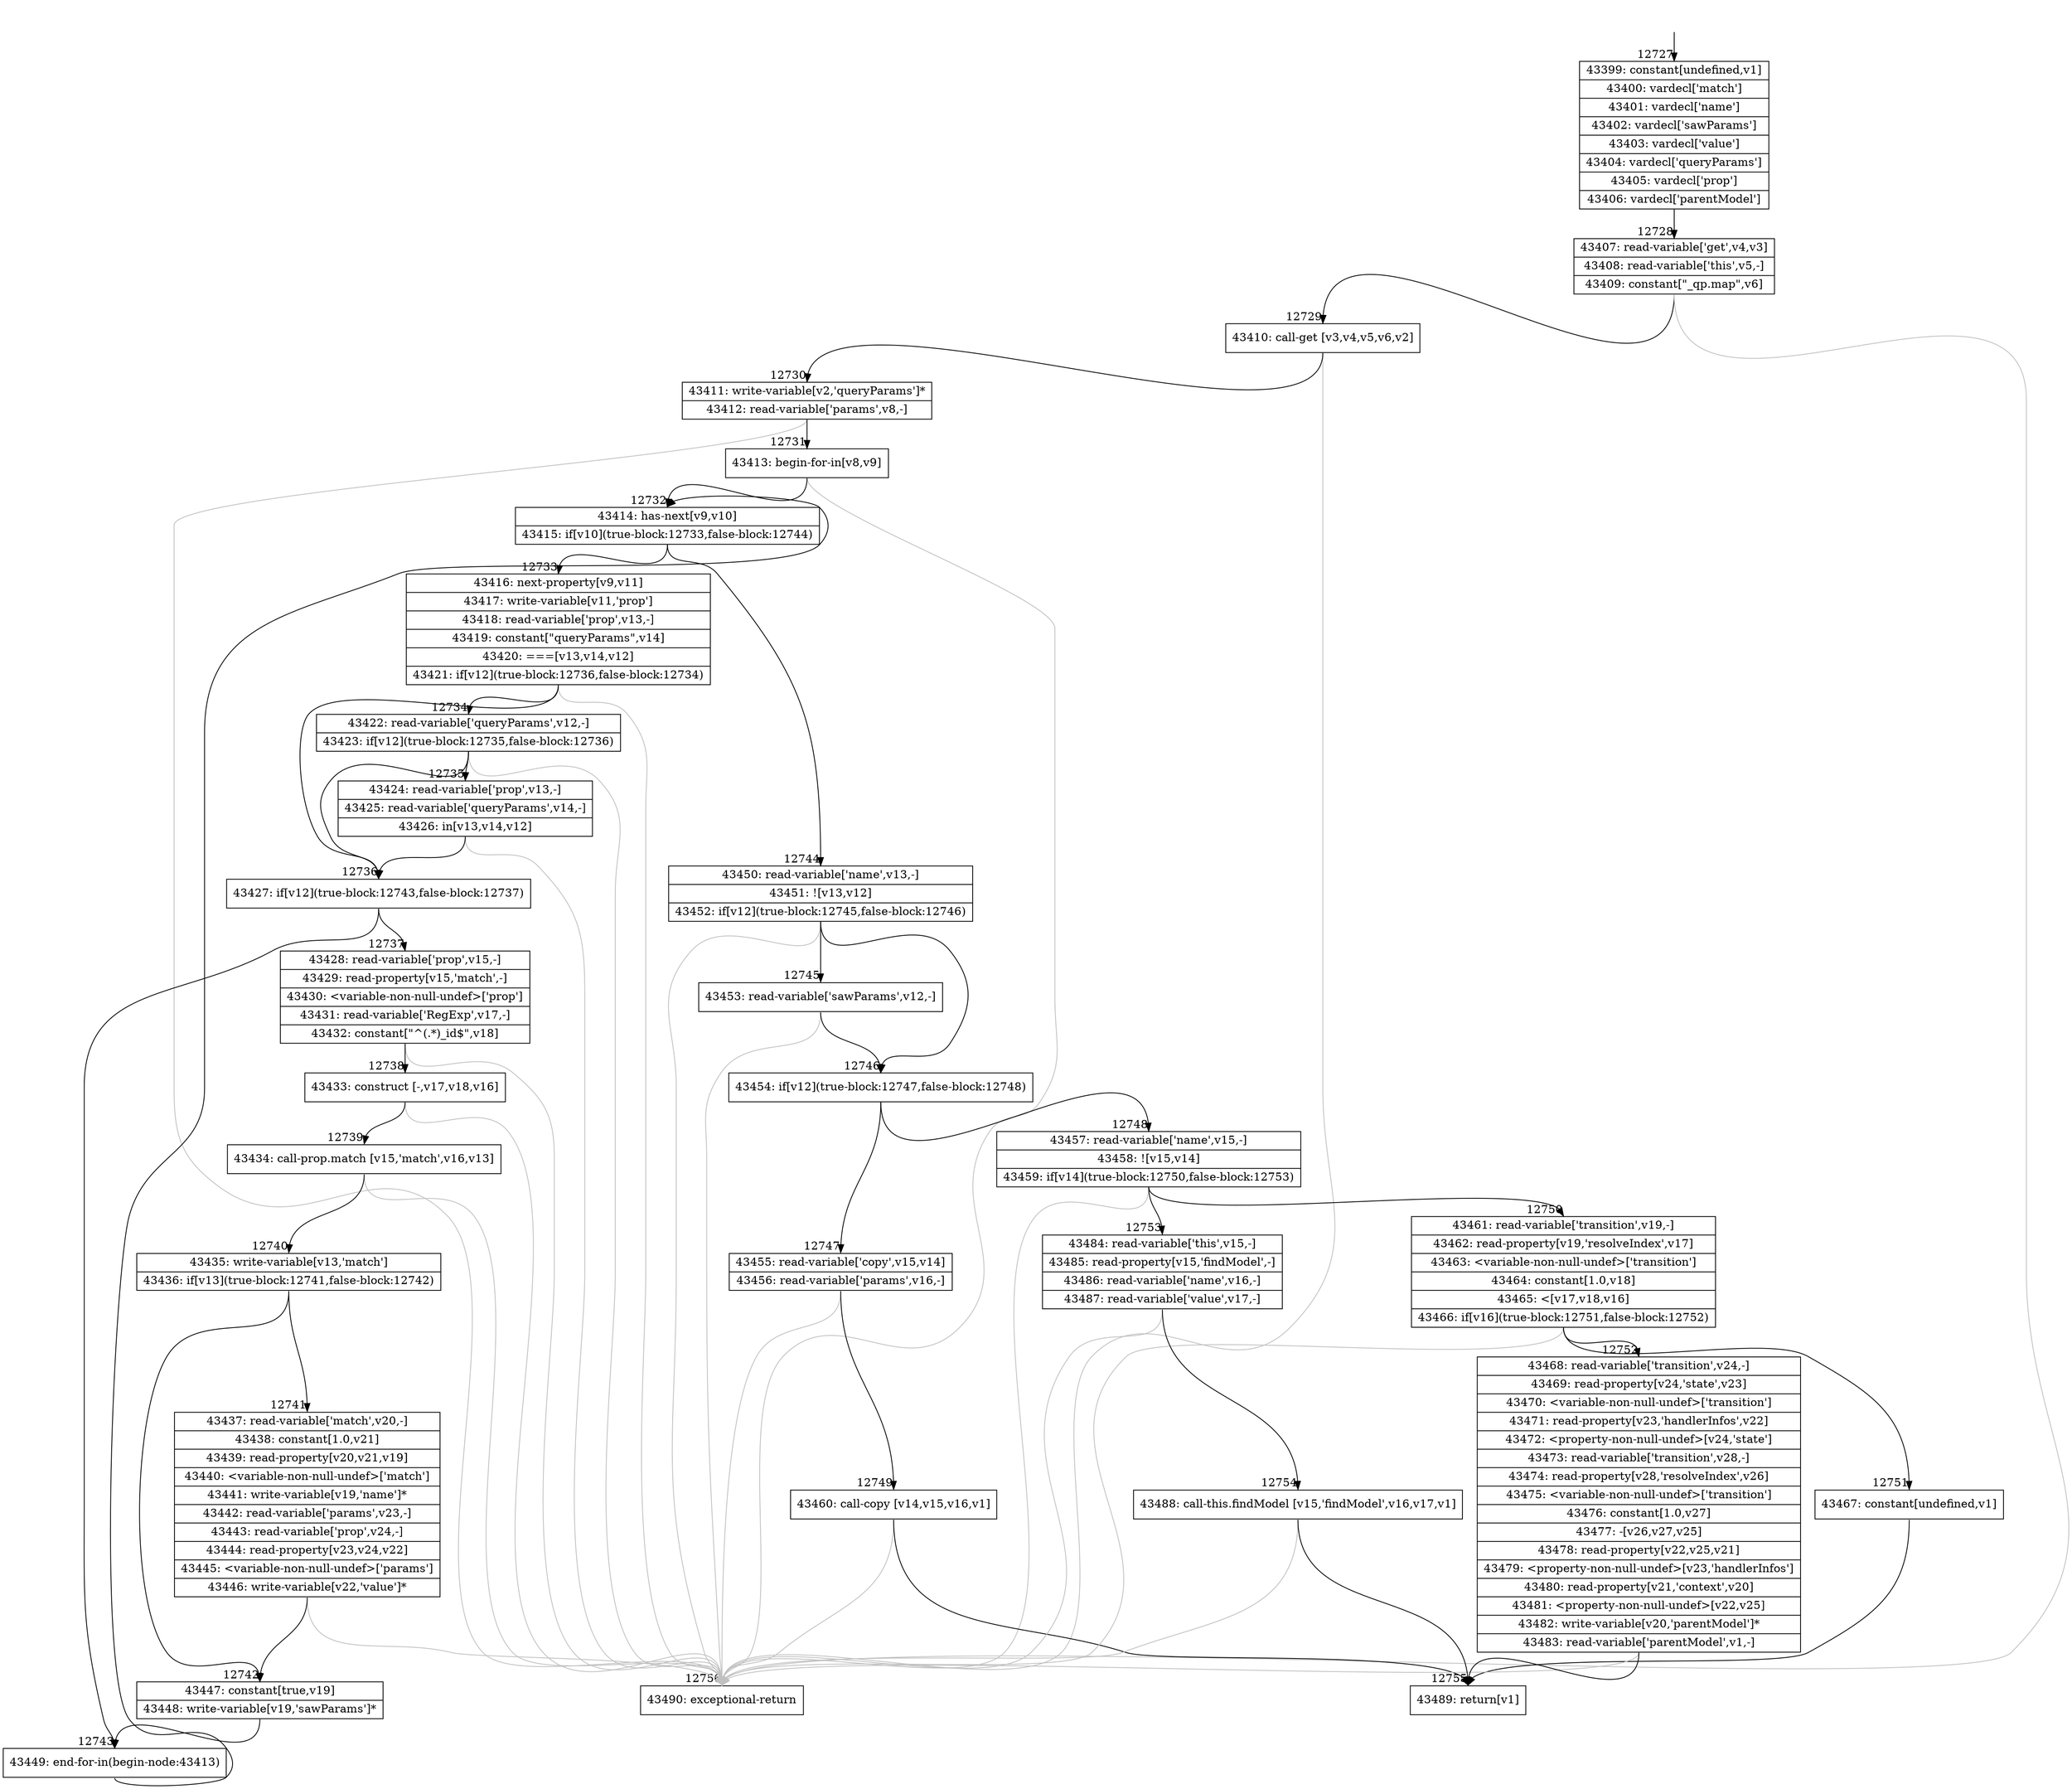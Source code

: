 digraph {
rankdir="TD"
BB_entry1057[shape=none,label=""];
BB_entry1057 -> BB12727 [tailport=s, headport=n, headlabel="    12727"]
BB12727 [shape=record label="{43399: constant[undefined,v1]|43400: vardecl['match']|43401: vardecl['name']|43402: vardecl['sawParams']|43403: vardecl['value']|43404: vardecl['queryParams']|43405: vardecl['prop']|43406: vardecl['parentModel']}" ] 
BB12727 -> BB12728 [tailport=s, headport=n, headlabel="      12728"]
BB12728 [shape=record label="{43407: read-variable['get',v4,v3]|43408: read-variable['this',v5,-]|43409: constant[\"_qp.map\",v6]}" ] 
BB12728 -> BB12729 [tailport=s, headport=n, headlabel="      12729"]
BB12728 -> BB12756 [tailport=s, headport=n, color=gray, headlabel="      12756"]
BB12729 [shape=record label="{43410: call-get [v3,v4,v5,v6,v2]}" ] 
BB12729 -> BB12730 [tailport=s, headport=n, headlabel="      12730"]
BB12729 -> BB12756 [tailport=s, headport=n, color=gray]
BB12730 [shape=record label="{43411: write-variable[v2,'queryParams']*|43412: read-variable['params',v8,-]}" ] 
BB12730 -> BB12731 [tailport=s, headport=n, headlabel="      12731"]
BB12730 -> BB12756 [tailport=s, headport=n, color=gray]
BB12731 [shape=record label="{43413: begin-for-in[v8,v9]}" ] 
BB12731 -> BB12732 [tailport=s, headport=n, headlabel="      12732"]
BB12731 -> BB12756 [tailport=s, headport=n, color=gray]
BB12732 [shape=record label="{43414: has-next[v9,v10]|43415: if[v10](true-block:12733,false-block:12744)}" ] 
BB12732 -> BB12733 [tailport=s, headport=n, headlabel="      12733"]
BB12732 -> BB12744 [tailport=s, headport=n, headlabel="      12744"]
BB12733 [shape=record label="{43416: next-property[v9,v11]|43417: write-variable[v11,'prop']|43418: read-variable['prop',v13,-]|43419: constant[\"queryParams\",v14]|43420: ===[v13,v14,v12]|43421: if[v12](true-block:12736,false-block:12734)}" ] 
BB12733 -> BB12736 [tailport=s, headport=n, headlabel="      12736"]
BB12733 -> BB12734 [tailport=s, headport=n, headlabel="      12734"]
BB12733 -> BB12756 [tailport=s, headport=n, color=gray]
BB12734 [shape=record label="{43422: read-variable['queryParams',v12,-]|43423: if[v12](true-block:12735,false-block:12736)}" ] 
BB12734 -> BB12736 [tailport=s, headport=n]
BB12734 -> BB12735 [tailport=s, headport=n, headlabel="      12735"]
BB12734 -> BB12756 [tailport=s, headport=n, color=gray]
BB12735 [shape=record label="{43424: read-variable['prop',v13,-]|43425: read-variable['queryParams',v14,-]|43426: in[v13,v14,v12]}" ] 
BB12735 -> BB12736 [tailport=s, headport=n]
BB12735 -> BB12756 [tailport=s, headport=n, color=gray]
BB12736 [shape=record label="{43427: if[v12](true-block:12743,false-block:12737)}" ] 
BB12736 -> BB12743 [tailport=s, headport=n, headlabel="      12743"]
BB12736 -> BB12737 [tailport=s, headport=n, headlabel="      12737"]
BB12737 [shape=record label="{43428: read-variable['prop',v15,-]|43429: read-property[v15,'match',-]|43430: \<variable-non-null-undef\>['prop']|43431: read-variable['RegExp',v17,-]|43432: constant[\"^(.*)_id$\",v18]}" ] 
BB12737 -> BB12738 [tailport=s, headport=n, headlabel="      12738"]
BB12737 -> BB12756 [tailport=s, headport=n, color=gray]
BB12738 [shape=record label="{43433: construct [-,v17,v18,v16]}" ] 
BB12738 -> BB12739 [tailport=s, headport=n, headlabel="      12739"]
BB12738 -> BB12756 [tailport=s, headport=n, color=gray]
BB12739 [shape=record label="{43434: call-prop.match [v15,'match',v16,v13]}" ] 
BB12739 -> BB12740 [tailport=s, headport=n, headlabel="      12740"]
BB12739 -> BB12756 [tailport=s, headport=n, color=gray]
BB12740 [shape=record label="{43435: write-variable[v13,'match']|43436: if[v13](true-block:12741,false-block:12742)}" ] 
BB12740 -> BB12741 [tailport=s, headport=n, headlabel="      12741"]
BB12740 -> BB12742 [tailport=s, headport=n, headlabel="      12742"]
BB12741 [shape=record label="{43437: read-variable['match',v20,-]|43438: constant[1.0,v21]|43439: read-property[v20,v21,v19]|43440: \<variable-non-null-undef\>['match']|43441: write-variable[v19,'name']*|43442: read-variable['params',v23,-]|43443: read-variable['prop',v24,-]|43444: read-property[v23,v24,v22]|43445: \<variable-non-null-undef\>['params']|43446: write-variable[v22,'value']*}" ] 
BB12741 -> BB12742 [tailport=s, headport=n]
BB12741 -> BB12756 [tailport=s, headport=n, color=gray]
BB12742 [shape=record label="{43447: constant[true,v19]|43448: write-variable[v19,'sawParams']*}" ] 
BB12742 -> BB12743 [tailport=s, headport=n]
BB12743 [shape=record label="{43449: end-for-in(begin-node:43413)}" ] 
BB12743 -> BB12732 [tailport=s, headport=n]
BB12744 [shape=record label="{43450: read-variable['name',v13,-]|43451: ![v13,v12]|43452: if[v12](true-block:12745,false-block:12746)}" ] 
BB12744 -> BB12746 [tailport=s, headport=n, headlabel="      12746"]
BB12744 -> BB12745 [tailport=s, headport=n, headlabel="      12745"]
BB12744 -> BB12756 [tailport=s, headport=n, color=gray]
BB12745 [shape=record label="{43453: read-variable['sawParams',v12,-]}" ] 
BB12745 -> BB12746 [tailport=s, headport=n]
BB12745 -> BB12756 [tailport=s, headport=n, color=gray]
BB12746 [shape=record label="{43454: if[v12](true-block:12747,false-block:12748)}" ] 
BB12746 -> BB12747 [tailport=s, headport=n, headlabel="      12747"]
BB12746 -> BB12748 [tailport=s, headport=n, headlabel="      12748"]
BB12747 [shape=record label="{43455: read-variable['copy',v15,v14]|43456: read-variable['params',v16,-]}" ] 
BB12747 -> BB12749 [tailport=s, headport=n, headlabel="      12749"]
BB12747 -> BB12756 [tailport=s, headport=n, color=gray]
BB12748 [shape=record label="{43457: read-variable['name',v15,-]|43458: ![v15,v14]|43459: if[v14](true-block:12750,false-block:12753)}" ] 
BB12748 -> BB12750 [tailport=s, headport=n, headlabel="      12750"]
BB12748 -> BB12753 [tailport=s, headport=n, headlabel="      12753"]
BB12748 -> BB12756 [tailport=s, headport=n, color=gray]
BB12749 [shape=record label="{43460: call-copy [v14,v15,v16,v1]}" ] 
BB12749 -> BB12755 [tailport=s, headport=n, headlabel="      12755"]
BB12749 -> BB12756 [tailport=s, headport=n, color=gray]
BB12750 [shape=record label="{43461: read-variable['transition',v19,-]|43462: read-property[v19,'resolveIndex',v17]|43463: \<variable-non-null-undef\>['transition']|43464: constant[1.0,v18]|43465: \<[v17,v18,v16]|43466: if[v16](true-block:12751,false-block:12752)}" ] 
BB12750 -> BB12751 [tailport=s, headport=n, headlabel="      12751"]
BB12750 -> BB12752 [tailport=s, headport=n, headlabel="      12752"]
BB12750 -> BB12756 [tailport=s, headport=n, color=gray]
BB12751 [shape=record label="{43467: constant[undefined,v1]}" ] 
BB12751 -> BB12755 [tailport=s, headport=n]
BB12752 [shape=record label="{43468: read-variable['transition',v24,-]|43469: read-property[v24,'state',v23]|43470: \<variable-non-null-undef\>['transition']|43471: read-property[v23,'handlerInfos',v22]|43472: \<property-non-null-undef\>[v24,'state']|43473: read-variable['transition',v28,-]|43474: read-property[v28,'resolveIndex',v26]|43475: \<variable-non-null-undef\>['transition']|43476: constant[1.0,v27]|43477: -[v26,v27,v25]|43478: read-property[v22,v25,v21]|43479: \<property-non-null-undef\>[v23,'handlerInfos']|43480: read-property[v21,'context',v20]|43481: \<property-non-null-undef\>[v22,v25]|43482: write-variable[v20,'parentModel']*|43483: read-variable['parentModel',v1,-]}" ] 
BB12752 -> BB12755 [tailport=s, headport=n]
BB12752 -> BB12756 [tailport=s, headport=n, color=gray]
BB12753 [shape=record label="{43484: read-variable['this',v15,-]|43485: read-property[v15,'findModel',-]|43486: read-variable['name',v16,-]|43487: read-variable['value',v17,-]}" ] 
BB12753 -> BB12754 [tailport=s, headport=n, headlabel="      12754"]
BB12753 -> BB12756 [tailport=s, headport=n, color=gray]
BB12754 [shape=record label="{43488: call-this.findModel [v15,'findModel',v16,v17,v1]}" ] 
BB12754 -> BB12755 [tailport=s, headport=n]
BB12754 -> BB12756 [tailport=s, headport=n, color=gray]
BB12755 [shape=record label="{43489: return[v1]}" ] 
BB12756 [shape=record label="{43490: exceptional-return}" ] 
//#$~ 23986
}
